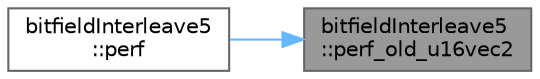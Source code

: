 digraph "bitfieldInterleave5::perf_old_u16vec2"
{
 // LATEX_PDF_SIZE
  bgcolor="transparent";
  edge [fontname=Helvetica,fontsize=10,labelfontname=Helvetica,labelfontsize=10];
  node [fontname=Helvetica,fontsize=10,shape=box,height=0.2,width=0.4];
  rankdir="RL";
  Node1 [id="Node000001",label="bitfieldInterleave5\l::perf_old_u16vec2",height=0.2,width=0.4,color="gray40", fillcolor="grey60", style="filled", fontcolor="black",tooltip=" "];
  Node1 -> Node2 [id="edge3_Node000001_Node000002",dir="back",color="steelblue1",style="solid",tooltip=" "];
  Node2 [id="Node000002",label="bitfieldInterleave5\l::perf",height=0.2,width=0.4,color="grey40", fillcolor="white", style="filled",URL="$namespacebitfield_interleave5.html#a39a16f9387a6211d0a9cc895cfdc09e9",tooltip=" "];
}
